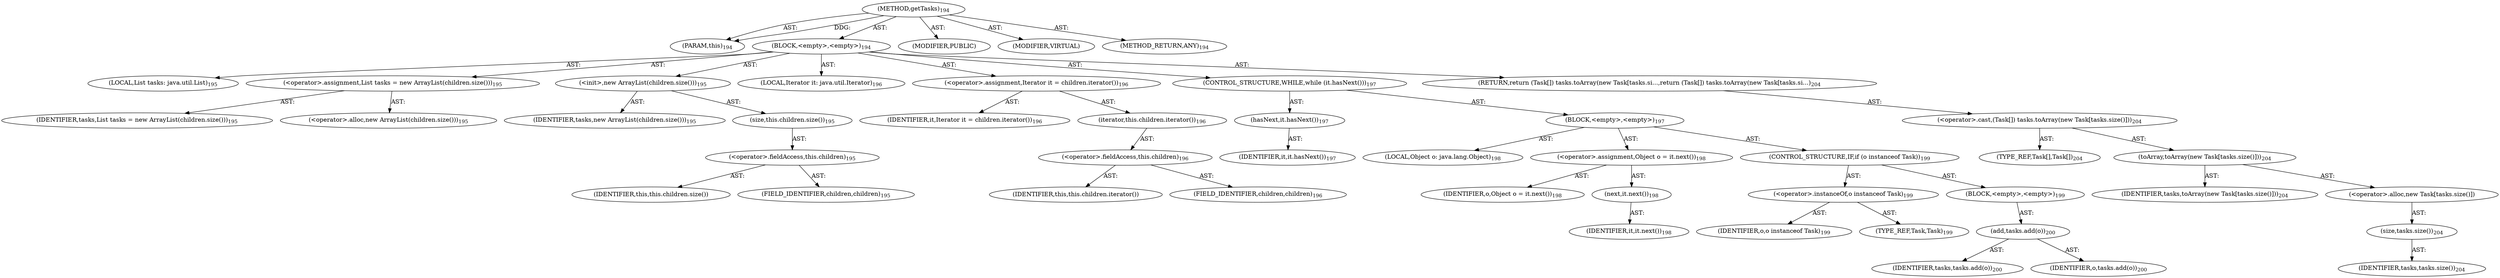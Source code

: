 digraph "getTasks" {  
"111669149704" [label = <(METHOD,getTasks)<SUB>194</SUB>> ]
"115964117011" [label = <(PARAM,this)<SUB>194</SUB>> ]
"25769803791" [label = <(BLOCK,&lt;empty&gt;,&lt;empty&gt;)<SUB>194</SUB>> ]
"94489280516" [label = <(LOCAL,List tasks: java.util.List)<SUB>195</SUB>> ]
"30064771132" [label = <(&lt;operator&gt;.assignment,List tasks = new ArrayList(children.size()))<SUB>195</SUB>> ]
"68719476796" [label = <(IDENTIFIER,tasks,List tasks = new ArrayList(children.size()))<SUB>195</SUB>> ]
"30064771133" [label = <(&lt;operator&gt;.alloc,new ArrayList(children.size()))<SUB>195</SUB>> ]
"30064771134" [label = <(&lt;init&gt;,new ArrayList(children.size()))<SUB>195</SUB>> ]
"68719476797" [label = <(IDENTIFIER,tasks,new ArrayList(children.size()))<SUB>195</SUB>> ]
"30064771135" [label = <(size,this.children.size())<SUB>195</SUB>> ]
"30064771136" [label = <(&lt;operator&gt;.fieldAccess,this.children)<SUB>195</SUB>> ]
"68719476798" [label = <(IDENTIFIER,this,this.children.size())> ]
"55834574860" [label = <(FIELD_IDENTIFIER,children,children)<SUB>195</SUB>> ]
"94489280517" [label = <(LOCAL,Iterator it: java.util.Iterator)<SUB>196</SUB>> ]
"30064771137" [label = <(&lt;operator&gt;.assignment,Iterator it = children.iterator())<SUB>196</SUB>> ]
"68719476799" [label = <(IDENTIFIER,it,Iterator it = children.iterator())<SUB>196</SUB>> ]
"30064771138" [label = <(iterator,this.children.iterator())<SUB>196</SUB>> ]
"30064771139" [label = <(&lt;operator&gt;.fieldAccess,this.children)<SUB>196</SUB>> ]
"68719476800" [label = <(IDENTIFIER,this,this.children.iterator())> ]
"55834574861" [label = <(FIELD_IDENTIFIER,children,children)<SUB>196</SUB>> ]
"47244640261" [label = <(CONTROL_STRUCTURE,WHILE,while (it.hasNext()))<SUB>197</SUB>> ]
"30064771140" [label = <(hasNext,it.hasNext())<SUB>197</SUB>> ]
"68719476801" [label = <(IDENTIFIER,it,it.hasNext())<SUB>197</SUB>> ]
"25769803792" [label = <(BLOCK,&lt;empty&gt;,&lt;empty&gt;)<SUB>197</SUB>> ]
"94489280518" [label = <(LOCAL,Object o: java.lang.Object)<SUB>198</SUB>> ]
"30064771141" [label = <(&lt;operator&gt;.assignment,Object o = it.next())<SUB>198</SUB>> ]
"68719476802" [label = <(IDENTIFIER,o,Object o = it.next())<SUB>198</SUB>> ]
"30064771142" [label = <(next,it.next())<SUB>198</SUB>> ]
"68719476803" [label = <(IDENTIFIER,it,it.next())<SUB>198</SUB>> ]
"47244640262" [label = <(CONTROL_STRUCTURE,IF,if (o instanceof Task))<SUB>199</SUB>> ]
"30064771143" [label = <(&lt;operator&gt;.instanceOf,o instanceof Task)<SUB>199</SUB>> ]
"68719476804" [label = <(IDENTIFIER,o,o instanceof Task)<SUB>199</SUB>> ]
"180388626432" [label = <(TYPE_REF,Task,Task)<SUB>199</SUB>> ]
"25769803793" [label = <(BLOCK,&lt;empty&gt;,&lt;empty&gt;)<SUB>199</SUB>> ]
"30064771144" [label = <(add,tasks.add(o))<SUB>200</SUB>> ]
"68719476805" [label = <(IDENTIFIER,tasks,tasks.add(o))<SUB>200</SUB>> ]
"68719476806" [label = <(IDENTIFIER,o,tasks.add(o))<SUB>200</SUB>> ]
"146028888066" [label = <(RETURN,return (Task[]) tasks.toArray(new Task[tasks.si...,return (Task[]) tasks.toArray(new Task[tasks.si...)<SUB>204</SUB>> ]
"30064771145" [label = <(&lt;operator&gt;.cast,(Task[]) tasks.toArray(new Task[tasks.size()]))<SUB>204</SUB>> ]
"180388626433" [label = <(TYPE_REF,Task[],Task[])<SUB>204</SUB>> ]
"30064771146" [label = <(toArray,toArray(new Task[tasks.size()]))<SUB>204</SUB>> ]
"68719476807" [label = <(IDENTIFIER,tasks,toArray(new Task[tasks.size()]))<SUB>204</SUB>> ]
"30064771147" [label = <(&lt;operator&gt;.alloc,new Task[tasks.size()])> ]
"30064771148" [label = <(size,tasks.size())<SUB>204</SUB>> ]
"68719476808" [label = <(IDENTIFIER,tasks,tasks.size())<SUB>204</SUB>> ]
"133143986199" [label = <(MODIFIER,PUBLIC)> ]
"133143986200" [label = <(MODIFIER,VIRTUAL)> ]
"128849018888" [label = <(METHOD_RETURN,ANY)<SUB>194</SUB>> ]
  "111669149704" -> "115964117011"  [ label = "AST: "] 
  "111669149704" -> "25769803791"  [ label = "AST: "] 
  "111669149704" -> "133143986199"  [ label = "AST: "] 
  "111669149704" -> "133143986200"  [ label = "AST: "] 
  "111669149704" -> "128849018888"  [ label = "AST: "] 
  "25769803791" -> "94489280516"  [ label = "AST: "] 
  "25769803791" -> "30064771132"  [ label = "AST: "] 
  "25769803791" -> "30064771134"  [ label = "AST: "] 
  "25769803791" -> "94489280517"  [ label = "AST: "] 
  "25769803791" -> "30064771137"  [ label = "AST: "] 
  "25769803791" -> "47244640261"  [ label = "AST: "] 
  "25769803791" -> "146028888066"  [ label = "AST: "] 
  "30064771132" -> "68719476796"  [ label = "AST: "] 
  "30064771132" -> "30064771133"  [ label = "AST: "] 
  "30064771134" -> "68719476797"  [ label = "AST: "] 
  "30064771134" -> "30064771135"  [ label = "AST: "] 
  "30064771135" -> "30064771136"  [ label = "AST: "] 
  "30064771136" -> "68719476798"  [ label = "AST: "] 
  "30064771136" -> "55834574860"  [ label = "AST: "] 
  "30064771137" -> "68719476799"  [ label = "AST: "] 
  "30064771137" -> "30064771138"  [ label = "AST: "] 
  "30064771138" -> "30064771139"  [ label = "AST: "] 
  "30064771139" -> "68719476800"  [ label = "AST: "] 
  "30064771139" -> "55834574861"  [ label = "AST: "] 
  "47244640261" -> "30064771140"  [ label = "AST: "] 
  "47244640261" -> "25769803792"  [ label = "AST: "] 
  "30064771140" -> "68719476801"  [ label = "AST: "] 
  "25769803792" -> "94489280518"  [ label = "AST: "] 
  "25769803792" -> "30064771141"  [ label = "AST: "] 
  "25769803792" -> "47244640262"  [ label = "AST: "] 
  "30064771141" -> "68719476802"  [ label = "AST: "] 
  "30064771141" -> "30064771142"  [ label = "AST: "] 
  "30064771142" -> "68719476803"  [ label = "AST: "] 
  "47244640262" -> "30064771143"  [ label = "AST: "] 
  "47244640262" -> "25769803793"  [ label = "AST: "] 
  "30064771143" -> "68719476804"  [ label = "AST: "] 
  "30064771143" -> "180388626432"  [ label = "AST: "] 
  "25769803793" -> "30064771144"  [ label = "AST: "] 
  "30064771144" -> "68719476805"  [ label = "AST: "] 
  "30064771144" -> "68719476806"  [ label = "AST: "] 
  "146028888066" -> "30064771145"  [ label = "AST: "] 
  "30064771145" -> "180388626433"  [ label = "AST: "] 
  "30064771145" -> "30064771146"  [ label = "AST: "] 
  "30064771146" -> "68719476807"  [ label = "AST: "] 
  "30064771146" -> "30064771147"  [ label = "AST: "] 
  "30064771147" -> "30064771148"  [ label = "AST: "] 
  "30064771148" -> "68719476808"  [ label = "AST: "] 
  "111669149704" -> "115964117011"  [ label = "DDG: "] 
}

